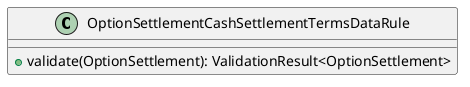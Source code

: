 @startuml

    class OptionSettlementCashSettlementTermsDataRule [[OptionSettlementCashSettlementTermsDataRule.html]] {
        +validate(OptionSettlement): ValidationResult<OptionSettlement>
    }

@enduml
